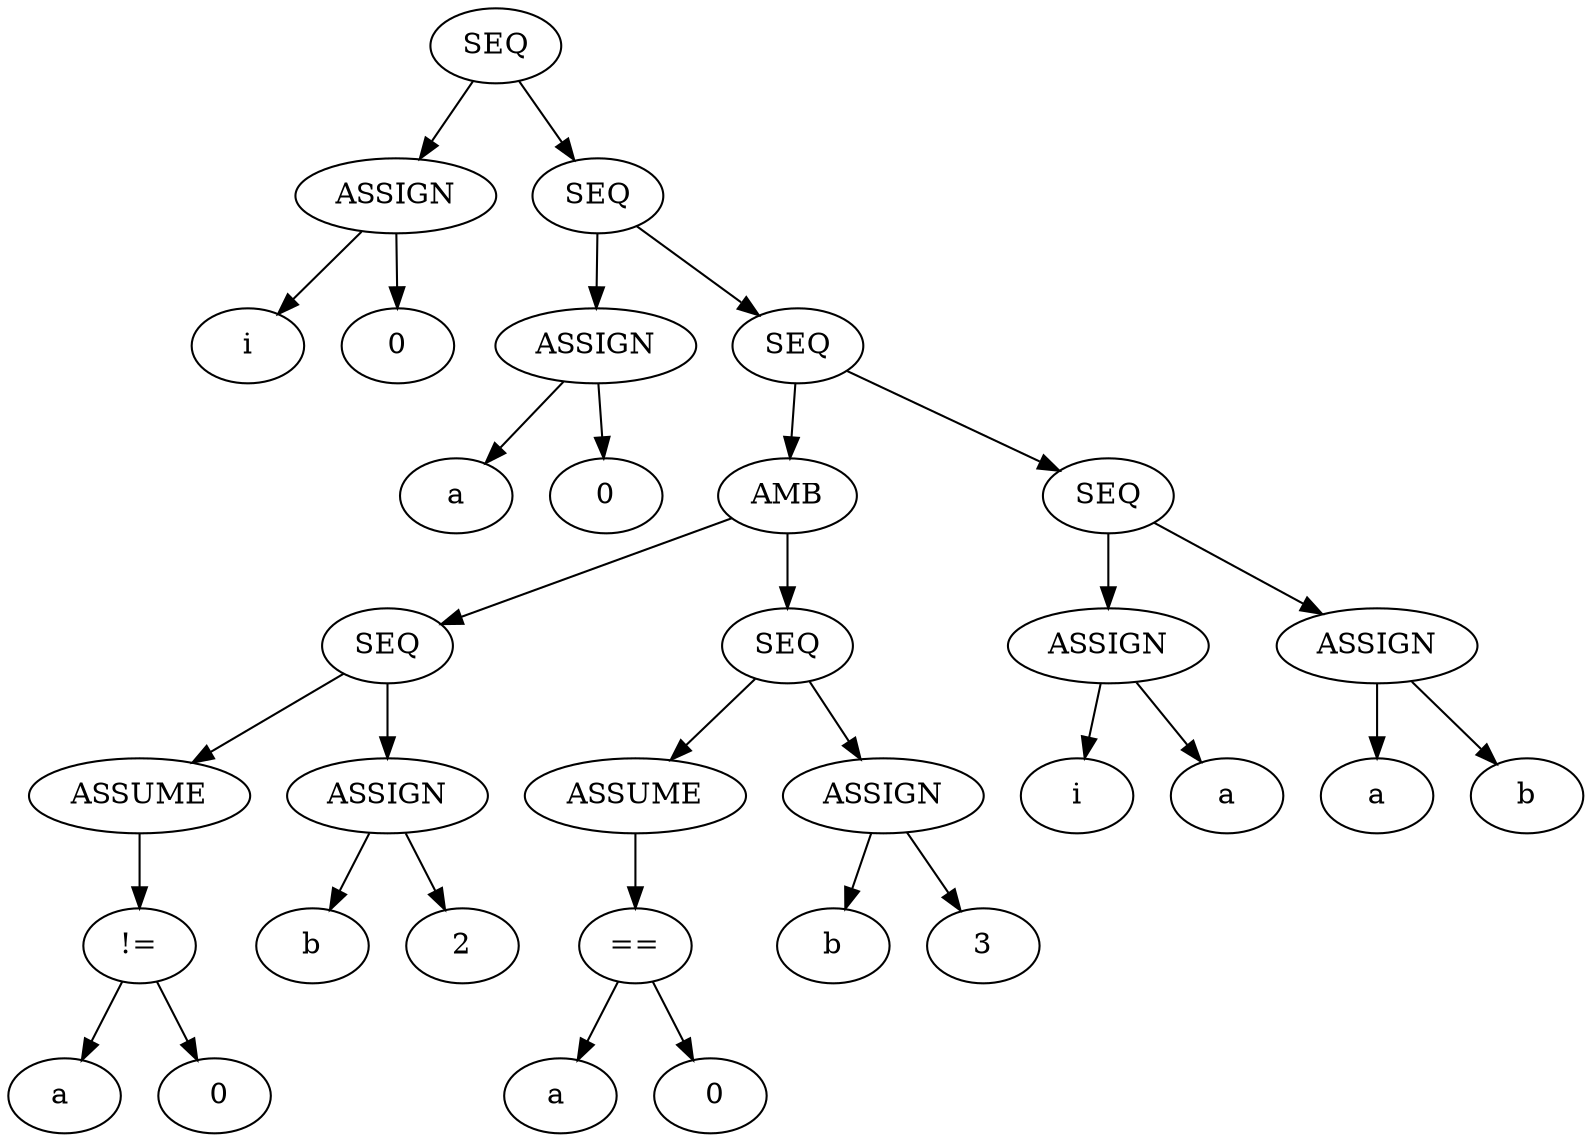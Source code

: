// if
digraph {
	21 [label=SEQ]
	18 [label=ASSIGN]
	19 [label=i]
	18 -> 19
	20 [label=0]
	18 -> 20
	21 -> 18
	25 [label=SEQ]
	22 [label=ASSIGN]
	23 [label=a]
	22 -> 23
	24 [label=0]
	22 -> 24
	25 -> 22
	43 [label=SEQ]
	26 [label=AMB]
	31 [label=SEQ]
	27 [label=ASSUME]
	28 [label="!="]
	29 [label="a "]
	28 -> 29
	30 [label=" 0"]
	28 -> 30
	27 -> 28
	31 -> 27
	32 [label=ASSIGN]
	33 [label=b]
	32 -> 33
	34 [label=2]
	32 -> 34
	31 -> 32
	26 -> 31
	39 [label=SEQ]
	35 [label=ASSUME]
	36 [label="=="]
	37 [label="a "]
	36 -> 37
	38 [label=" 0"]
	36 -> 38
	35 -> 36
	39 -> 35
	40 [label=ASSIGN]
	41 [label=b]
	40 -> 41
	42 [label=3]
	40 -> 42
	39 -> 40
	26 -> 39
	43 -> 26
	47 [label=SEQ]
	44 [label=ASSIGN]
	45 [label=i]
	44 -> 45
	46 [label=a]
	44 -> 46
	47 -> 44
	48 [label=ASSIGN]
	49 [label=a]
	48 -> 49
	50 [label=b]
	48 -> 50
	47 -> 48
	43 -> 47
	25 -> 43
	21 -> 25
}
